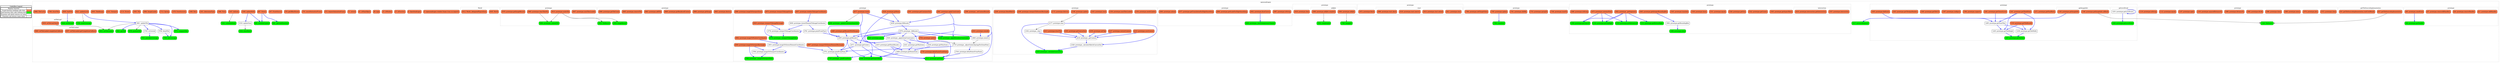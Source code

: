 digraph G {
concentrate = true;
			subgraph legend{
			rank = min;
			label = "legend";
			Legend [shape=none, margin=0, label = <
				<table cellspacing="0" cellpadding="0" border="1"><tr><td>Code2flow Legend</td></tr><tr><td>
				<table cellspacing="0">
				<tr><td>Regular function</td><td width="50px"></td></tr>
				<tr><td>Trunk function (nothing calls this)</td><td bgcolor='coral'></td></tr>
				<tr><td>Leaf function (this calls nothing else)</td><td bgcolor='green'></td></tr>
				<tr><td>Function call which returns no value</td><td>&#8594;</td></tr>
				<tr><td>Function call returns some value</td><td><font color='blue'>&#8594;</font></td></tr>
				</table></td></tr></table>
				>];}node463 [splines=ortho shape = "rect" style = "rounded,filled" fillcolor = "coral" label = "0: (openseadragon window frame (runs on import))" ];
node2 [splines=ortho shape = "rect" style = "rounded,filled" fillcolor = "coral" label = "9: OpenSeadragon" ];
node6 [splines=ortho shape = "rect" style = "rounded,filled" fillcolor = "coral" label = "27: isFunction" ];
node8 [splines=ortho shape = "rect" style = "rounded,filled" fillcolor = "coral" label = "33: isWindow" ];
node10 [splines=ortho shape = "rect" style = "rounded,filled" fillcolor = "coral" label = "36: type" ];
node12 [splines=ortho shape = "rect" style = "rounded,filled" fillcolor = "coral" label = "41: isPlainObject" ];
node18 [splines=ortho shape = "rect" style = "rounded,filled" fillcolor = "coral" label = "71: extend" ];
node21 [splines=ortho shape = "rect" style = "rounded,filled" fillcolor = "coral" label = "373: requestAnimationFrame" ];
node23 [splines=ortho shape = "rect" style = "rounded,filled" fillcolor = "coral" label = "376: cancelAnimationFrame" ];
node26 [splines=ortho shape = "rect" style = "rounded,filled" fillcolor = "coral" label = "379: getOffsetParent" ];
node33 [splines=ortho shape = "rect" style = "rounded,filled" fillcolor = "coral" label = "407: EventSource" ];
node36 [splines=ortho shape = "rect" style = "rounded,filled" fillcolor = "coral" label = "411: prototype.addHandler" ];
node38 [splines=ortho shape = "rect" style = "rounded,filled" fillcolor = "coral" label = "420: prototype.removeHandler" ];
node40 [splines=ortho shape = "rect" style = "rounded,filled" fillcolor = "coral" label = "437: prototype.removeAllHandlers" ];
node42 [splines=ortho shape = "rect" style = "rounded,filled" fillcolor = "green" label = "446: prototype.getHandler" ];
node44 [splines=ortho shape = "rect" style = "rounded,filled" fillcolor = "coral" label = "465: prototype.raiseEvent" ];
node53 [splines=ortho shape = "rect" style = "rounded,filled" fillcolor = "coral" label = "487: Viewer" ];
node55 [splines=ortho shape = "rect" style = "rounded,filled" fillcolor = "green" label = "908: _getSafeElemSize" ];
node61 [splines=ortho shape = "rect" style = "rounded,filled" fillcolor = "coral" label = "915: getTileSourceImplementation" ];
node58 [splines=ortho shape = "rect" style = "rounded,filled" fillcolor = "coral" label = "935: getTileSourceImplementation.waitUntilReady" ];
node65 [splines=ortho shape = "rect" style = "rounded,filled" fillcolor = "green" label = "995: scheduleUpdate" ];
node67 [splines=ortho shape = "rect" style = "rounded,filled" fillcolor = "coral" label = "1008: updateMulti" ];
node69 [splines=ortho shape = "rect" style = "rounded" label = "1018: updateOnce" ];
node71 [splines=ortho shape = "rect" style = "rounded,filled" fillcolor = "green" label = "1034: drawWorld" ];
node73 [splines=ortho shape = "rect" style = "rounded,filled" fillcolor = "green" label = "1041: scheduleZoom" ];
node75 [splines=ortho shape = "rect" style = "rounded,filled" fillcolor = "coral" label = "1047: doZoom" ];
node79 [splines=ortho shape = "rect" style = "rounded,filled" fillcolor = "coral" label = "1066: Point" ];
node82 [splines=ortho shape = "rect" style = "rounded,filled" fillcolor = "coral" label = "1072: prototype.clone" ];
node84 [splines=ortho shape = "rect" style = "rounded,filled" fillcolor = "coral" label = "1074: prototype.plus" ];
node86 [splines=ortho shape = "rect" style = "rounded,filled" fillcolor = "coral" label = "1080: prototype.minus" ];
node88 [splines=ortho shape = "rect" style = "rounded,filled" fillcolor = "coral" label = "1086: prototype.times" ];
node90 [splines=ortho shape = "rect" style = "rounded,filled" fillcolor = "coral" label = "1092: prototype.divide" ];
node92 [splines=ortho shape = "rect" style = "rounded,filled" fillcolor = "coral" label = "1098: prototype.distanceTo" ];
node94 [splines=ortho shape = "rect" style = "rounded,filled" fillcolor = "coral" label = "1103: prototype.squaredDistanceTo" ];
node96 [splines=ortho shape = "rect" style = "rounded,filled" fillcolor = "coral" label = "1107: prototype.apply" ];
node98 [splines=ortho shape = "rect" style = "rounded,filled" fillcolor = "coral" label = "1112: prototype.equals" ];
node100 [splines=ortho shape = "rect" style = "rounded,filled" fillcolor = "coral" label = "1119: prototype.toString" ];
node104 [splines=ortho shape = "rect" style = "rounded,filled" fillcolor = "green" label = "1128: TileSource" ];
node107 [splines=ortho shape = "rect" style = "rounded,filled" fillcolor = "green" label = "1237: prototype.getTileSize" ];
node109 [splines=ortho shape = "rect" style = "rounded" label = "1239: prototype.getTileWidth" ];
node111 [splines=ortho shape = "rect" style = "rounded" label = "1245: prototype.getTileHeight" ];
node116 [splines=ortho shape = "rect" style = "rounded" label = "1253: prototype.getLevelScale" ];
node115 [splines=ortho shape = "rect" style = "rounded,filled" fillcolor = "green" label = "1260: prototype.getLevelScale" ];
node118 [splines=ortho shape = "rect" style = "rounded" label = "1265: prototype.getNumTiles" ];
node120 [splines=ortho shape = "rect" style = "rounded,filled" fillcolor = "coral" label = "1271: prototype.getPixelRatio" ];
node122 [splines=ortho shape = "rect" style = "rounded,filled" fillcolor = "coral" label = "1281: prototype.getClosestLevel" ];
node124 [splines=ortho shape = "rect" style = "rounded,filled" fillcolor = "coral" label = "1291: prototype.getTileAtPoint" ];
node126 [splines=ortho shape = "rect" style = "rounded,filled" fillcolor = "coral" label = "1310: prototype.getTileBounds" ];
node130 [splines=ortho shape = "rect" style = "rounded,filled" fillcolor = "coral" label = "1330: prototype.getImageInfo" ];
node129 [splines=ortho shape = "rect" style = "rounded,filled" fillcolor = "coral" label = "1346: prototype.getImageInfo.callback" ];
node132 [splines=ortho shape = "rect" style = "rounded,filled" fillcolor = "coral" label = "1394: prototype.supports" ];
node134 [splines=ortho shape = "rect" style = "rounded,filled" fillcolor = "coral" label = "1397: prototype.configure" ];
node136 [splines=ortho shape = "rect" style = "rounded,filled" fillcolor = "coral" label = "1400: prototype.getTileUrl" ];
node138 [splines=ortho shape = "rect" style = "rounded,filled" fillcolor = "coral" label = "1403: prototype.getTileAjaxHeaders" ];
node140 [splines=ortho shape = "rect" style = "rounded,filled" fillcolor = "coral" label = "1405: prototype.tileExists" ];
node142 [splines=ortho shape = "rect" style = "rounded,filled" fillcolor = "green" label = "1417: processResponse" ];
node144 [splines=ortho shape = "rect" style = "rounded,filled" fillcolor = "coral" label = "1451: determineType" ];
node148 [splines=ortho shape = "rect" style = "rounded,filled" fillcolor = "coral" label = "1469: Rect" ];
node150 [splines=ortho shape = "rect" style = "rounded,filled" fillcolor = "coral" label = "1478: fromSummits" ];
node153 [splines=ortho shape = "rect" style = "rounded,filled" fillcolor = "green" label = "1498: prototype.clone" ];
node155 [splines=ortho shape = "rect" style = "rounded,filled" fillcolor = "coral" label = "1505: prototype.getAspectRatio" ];
node157 [splines=ortho shape = "rect" style = "rounded,filled" fillcolor = "green" label = "1509: prototype.getTopLeft" ];
node159 [splines=ortho shape = "rect" style = "rounded,filled" fillcolor = "green" label = "1513: prototype.getBottomRight" ];
node161 [splines=ortho shape = "rect" style = "rounded,filled" fillcolor = "green" label = "1516: prototype.getTopRight" ];
node163 [splines=ortho shape = "rect" style = "rounded,filled" fillcolor = "green" label = "1519: prototype.getBottomLeft" ];
node165 [splines=ortho shape = "rect" style = "rounded,filled" fillcolor = "coral" label = "1522: prototype.getCenter" ];
node167 [splines=ortho shape = "rect" style = "rounded,filled" fillcolor = "coral" label = "1528: prototype.getSize" ];
node169 [splines=ortho shape = "rect" style = "rounded,filled" fillcolor = "coral" label = "1531: prototype.equals" ];
node171 [splines=ortho shape = "rect" style = "rounded,filled" fillcolor = "coral" label = "1538: prototype.times" ];
node173 [splines=ortho shape = "rect" style = "rounded,filled" fillcolor = "coral" label = "1545: prototype.translate" ];
node177 [splines=ortho shape = "rect" style = "rounded,filled" fillcolor = "coral" label = "1557: prototype.intersection" ];
node176 [splines=ortho shape = "rect" style = "rounded,filled" fillcolor = "coral" label = "1610: prototype.intersection.getIntersection" ];
node179 [splines=ortho shape = "rect" style = "rounded,filled" fillcolor = "coral" label = "1652: prototype._getSegments" ];
node181 [splines=ortho shape = "rect" style = "rounded" label = "1664: prototype.getBoundingBox" ];
node183 [splines=ortho shape = "rect" style = "rounded,filled" fillcolor = "coral" label = "1665: prototype.getIntegerBoundingBox" ];
node185 [splines=ortho shape = "rect" style = "rounded,filled" fillcolor = "coral" label = "1675: prototype.containsPoint" ];
node187 [splines=ortho shape = "rect" style = "rounded,filled" fillcolor = "coral" label = "1696: prototype.toString" ];
node194 [splines=ortho shape = "rect" style = "rounded,filled" fillcolor = "coral" label = "1713: Spring" ];
node197 [splines=ortho shape = "rect" style = "rounded,filled" fillcolor = "coral" label = "1748: prototype.resetTo" ];
node199 [splines=ortho shape = "rect" style = "rounded,filled" fillcolor = "coral" label = "1753: prototype.springTo" ];
node201 [splines=ortho shape = "rect" style = "rounded,filled" fillcolor = "coral" label = "1761: prototype.shiftBy" ];
node203 [splines=ortho shape = "rect" style = "rounded,filled" fillcolor = "coral" label = "1765: prototype.update" ];
node205 [splines=ortho shape = "rect" style = "rounded,filled" fillcolor = "coral" label = "1786: prototype.isAtTargetValue" ];
node207 [splines=ortho shape = "rect" style = "rounded,filled" fillcolor = "green" label = "1788: transform" ];
node226 [splines=ortho shape = "rect" style = "rounded,filled" fillcolor = "coral" label = "1884: ImageLoader" ];
node211 [splines=ortho shape = "rect" style = "rounded,filled" fillcolor = "green" label = "1798: ImageJob" ];
node222 [splines=ortho shape = "rect" style = "rounded,filled" fillcolor = "coral" label = "1811: prototype.start" ];
node215 [splines=ortho shape = "rect" style = "rounded,filled" fillcolor = "coral" label = "1814: prototype.start.onload" ];
node217 [splines=ortho shape = "rect" style = "rounded,filled" fillcolor = "coral" label = "1818: prototype.start.onerror" ];
node221 [splines=ortho shape = "rect" style = "rounded,filled" fillcolor = "coral" label = "1866: prototype.start.abort" ];
node224 [splines=ortho shape = "rect" style = "rounded,filled" fillcolor = "coral" label = "1872: prototype.finish" ];
node232 [splines=ortho shape = "rect" style = "rounded,filled" fillcolor = "coral" label = "1894: prototype.addJob" ];
node230 [splines=ortho shape = "rect" style = "rounded,filled" fillcolor = "coral" label = "1896: prototype.addJob.complete" ];
node234 [splines=ortho shape = "rect" style = "rounded,filled" fillcolor = "coral" label = "1918: prototype.clear" ];
node236 [splines=ortho shape = "rect" style = "rounded,filled" fillcolor = "green" label = "1930: completeJob" ];
node240 [splines=ortho shape = "rect" style = "rounded,filled" fillcolor = "coral" label = "1945: Tile" ];
node243 [splines=ortho shape = "rect" style = "rounded,filled" fillcolor = "coral" label = "1997: prototype.toString" ];
node245 [splines=ortho shape = "rect" style = "rounded,filled" fillcolor = "green" label = "2000: prototype._hasTransparencyChannel" ];
node247 [splines=ortho shape = "rect" style = "rounded,filled" fillcolor = "coral" label = "2002: prototype.drawCanvas" ];
node249 [splines=ortho shape = "rect" style = "rounded,filled" fillcolor = "coral" label = "2064: prototype.getScaleForEdgeSmoothing" ];
node253 [splines=ortho shape = "rect" style = "rounded,filled" fillcolor = "coral" label = "2077: prototype.getTranslationForEdgeSmoothing" ];
node255 [splines=ortho shape = "rect" style = "rounded,filled" fillcolor = "coral" label = "2090: prototype.unload" ];
node259 [splines=ortho shape = "rect" style = "rounded,filled" fillcolor = "coral" label = "2114: Drawer" ];
node262 [splines=ortho shape = "rect" style = "rounded,filled" fillcolor = "coral" label = "2154: prototype.needsUpdate" ];
node264 [splines=ortho shape = "rect" style = "rounded,filled" fillcolor = "coral" label = "2158: prototype.numTilesLoaded" ];
node266 [splines=ortho shape = "rect" style = "rounded,filled" fillcolor = "coral" label = "2163: prototype.reset" ];
node268 [splines=ortho shape = "rect" style = "rounded,filled" fillcolor = "coral" label = "2168: prototype.update" ];
node270 [splines=ortho shape = "rect" style = "rounded,filled" fillcolor = "coral" label = "2172: prototype.destroy" ];
node272 [splines=ortho shape = "rect" style = "rounded" label = "2177: prototype.clear" ];
node274 [splines=ortho shape = "rect" style = "rounded" label = "2192: prototype._clear" ];
node276 [splines=ortho shape = "rect" style = "rounded,filled" fillcolor = "coral" label = "2200: prototype.viewportToDrawerRectangle" ];
node278 [splines=ortho shape = "rect" style = "rounded,filled" fillcolor = "coral" label = "2213: prototype.drawTile" ];
node280 [splines=ortho shape = "rect" style = "rounded" label = "2218: prototype._getContext" ];
node282 [splines=ortho shape = "rect" style = "rounded,filled" fillcolor = "coral" label = "2233: prototype.saveContext" ];
node284 [splines=ortho shape = "rect" style = "rounded,filled" fillcolor = "coral" label = "2237: prototype.restoreContext" ];
node286 [splines=ortho shape = "rect" style = "rounded,filled" fillcolor = "coral" label = "2239: prototype.setClip" ];
node288 [splines=ortho shape = "rect" style = "rounded,filled" fillcolor = "coral" label = "2248: prototype.blendSketch" ];
node290 [splines=ortho shape = "rect" style = "rounded,filled" fillcolor = "coral" label = "2305: prototype.getCanvasSize" ];
node292 [splines=ortho shape = "rect" style = "rounded,filled" fillcolor = "green" label = "2310: prototype._calculateCanvasSize" ];
node294 [splines=ortho shape = "rect" style = "rounded" label = "2326: prototype._calculateSketchCanvasSize" ];
node298 [splines=ortho shape = "rect" style = "rounded,filled" fillcolor = "coral" label = "2331: Viewport" ];
node301 [splines=ortho shape = "rect" style = "rounded,filled" fillcolor = "coral" label = "2396: prototype._setContentBounds" ];
node303 [splines=ortho shape = "rect" style = "rounded" label = "2408: prototype.getHomeZoom" ];
node305 [splines=ortho shape = "rect" style = "rounded" label = "2415: prototype.getHomeBounds" ];
node307 [splines=ortho shape = "rect" style = "rounded,filled" fillcolor = "coral" label = "2428: prototype.goHome" ];
node309 [splines=ortho shape = "rect" style = "rounded" label = "2431: prototype.getMinZoom" ];
node311 [splines=ortho shape = "rect" style = "rounded" label = "2438: prototype.getMaxZoom" ];
node313 [splines=ortho shape = "rect" style = "rounded,filled" fillcolor = "green" label = "2446: prototype.getAspectRatio" ];
node315 [splines=ortho shape = "rect" style = "rounded,filled" fillcolor = "coral" label = "2451: prototype.getContainerSize" ];
node317 [splines=ortho shape = "rect" style = "rounded" label = "2455: prototype.getBounds" ];
node319 [splines=ortho shape = "rect" style = "rounded,filled" fillcolor = "coral" label = "2468: prototype.getBoundsWithMargins" ];
node321 [splines=ortho shape = "rect" style = "rounded" label = "2471: prototype.getCenter" ];
node323 [splines=ortho shape = "rect" style = "rounded,filled" fillcolor = "green" label = "2513: prototype.getZoom" ];
node325 [splines=ortho shape = "rect" style = "rounded" label = "2520: prototype._applyZoomConstraints" ];
node327 [splines=ortho shape = "rect" style = "rounded,filled" fillcolor = "green" label = "2526: prototype._applyBoundaryConstraints" ];
node329 [splines=ortho shape = "rect" style = "rounded,filled" fillcolor = "coral" label = "2561: prototype.applyConstraints" ];
node331 [splines=ortho shape = "rect" style = "rounded" label = "2579: prototype._fitBounds" ];
node333 [splines=ortho shape = "rect" style = "rounded" label = "2639: prototype.fitBounds" ];
node335 [splines=ortho shape = "rect" style = "rounded,filled" fillcolor = "green" label = "2645: prototype.panTo" ];
node337 [splines=ortho shape = "rect" style = "rounded,filled" fillcolor = "coral" label = "2654: prototype.zoomBy" ];
node339 [splines=ortho shape = "rect" style = "rounded" label = "2660: prototype.zoomTo" ];
node341 [splines=ortho shape = "rect" style = "rounded,filled" fillcolor = "coral" label = "2677: prototype.resize" ];
node343 [splines=ortho shape = "rect" style = "rounded,filled" fillcolor = "green" label = "2696: prototype._updateContainerInnerSize" ];
node347 [splines=ortho shape = "rect" style = "rounded,filled" fillcolor = "coral" label = "2702: prototype.update" ];
node349 [splines=ortho shape = "rect" style = "rounded" label = "2719: prototype._adjustCenterSpringsForZoomPoint" ];
node351 [splines=ortho shape = "rect" style = "rounded,filled" fillcolor = "coral" label = "2739: prototype.deltaPixelsFromPoints" ];
node353 [splines=ortho shape = "rect" style = "rounded" label = "2744: prototype.deltaPointsFromPixels" ];
node355 [splines=ortho shape = "rect" style = "rounded" label = "2751: prototype.pixelFromPoint" ];
node357 [splines=ortho shape = "rect" style = "rounded,filled" fillcolor = "green" label = "2755: prototype._pixelFromPoint" ];
node359 [splines=ortho shape = "rect" style = "rounded" label = "2761: prototype.pointFromPixel" ];
node361 [splines=ortho shape = "rect" style = "rounded,filled" fillcolor = "green" label = "2770: prototype._viewportToImageDelta" ];
node363 [splines=ortho shape = "rect" style = "rounded" label = "2776: prototype.viewportToImageCoordinates" ];
node365 [splines=ortho shape = "rect" style = "rounded,filled" fillcolor = "green" label = "2790: prototype._imageToViewportDelta" ];
node367 [splines=ortho shape = "rect" style = "rounded" label = "2796: prototype.imageToViewportCoordinates" ];
node369 [splines=ortho shape = "rect" style = "rounded,filled" fillcolor = "coral" label = "2809: prototype.imageToViewportRectangle" ];
node371 [splines=ortho shape = "rect" style = "rounded,filled" fillcolor = "coral" label = "2829: prototype.viewportToImageRectangle" ];
node373 [splines=ortho shape = "rect" style = "rounded" label = "2849: prototype.viewerElementToImageCoordinates" ];
node375 [splines=ortho shape = "rect" style = "rounded" label = "2853: prototype.imageToViewerElementCoordinates" ];
node377 [splines=ortho shape = "rect" style = "rounded,filled" fillcolor = "coral" label = "2857: prototype.windowToImageCoordinates" ];
node379 [splines=ortho shape = "rect" style = "rounded,filled" fillcolor = "coral" label = "2862: prototype.imageToWindowCoordinates" ];
node381 [splines=ortho shape = "rect" style = "rounded,filled" fillcolor = "coral" label = "2867: prototype.viewportToViewerElementRectangle" ];
node383 [splines=ortho shape = "rect" style = "rounded,filled" fillcolor = "coral" label = "2875: prototype.viewportToImageZoom" ];
node385 [splines=ortho shape = "rect" style = "rounded,filled" fillcolor = "coral" label = "2886: prototype.imageToViewportZoom" ];
node389 [splines=ortho shape = "rect" style = "rounded,filled" fillcolor = "coral" label = "2905: TiledImage" ];
node391 [splines=ortho shape = "rect" style = "rounded,filled" fillcolor = "coral" label = "3421: updateLevel" ];
node393 [splines=ortho shape = "rect" style = "rounded" label = "3461: updateTile" ];
node395 [splines=ortho shape = "rect" style = "rounded,filled" fillcolor = "green" label = "3541: getTile" ];
node397 [splines=ortho shape = "rect" style = "rounded,filled" fillcolor = "coral" label = "3609: loadTile" ];
node401 [splines=ortho shape = "rect" style = "rounded,filled" fillcolor = "green" label = "3629: onTileLoad" ];
node400 [splines=ortho shape = "rect" style = "rounded,filled" fillcolor = "coral" label = "3638: onTileLoad.finish" ];
node407 [splines=ortho shape = "rect" style = "rounded,filled" fillcolor = "green" label = "3653: setTileLoaded" ];
node404 [splines=ortho shape = "rect" style = "rounded,filled" fillcolor = "coral" label = "3657: setTileLoaded.getCompletionCallback" ];
node406 [splines=ortho shape = "rect" style = "rounded,filled" fillcolor = "coral" label = "3660: setTileLoaded.completionCallback" ];
node409 [splines=ortho shape = "rect" style = "rounded,filled" fillcolor = "green" label = "3678: positionTile" ];
node411 [splines=ortho shape = "rect" style = "rounded" label = "3708: blendTile" ];
node413 [splines=ortho shape = "rect" style = "rounded,filled" fillcolor = "green" label = "3721: providesCoverage" ];
node415 [splines=ortho shape = "rect" style = "rounded" label = "3745: isCovered" ];
node417 [splines=ortho shape = "rect" style = "rounded,filled" fillcolor = "green" label = "3759: setCoverage" ];
node419 [splines=ortho shape = "rect" style = "rounded,filled" fillcolor = "green" label = "3768: resetCoverage" ];
node421 [splines=ortho shape = "rect" style = "rounded,filled" fillcolor = "green" label = "3771: compareTiles" ];
node423 [splines=ortho shape = "rect" style = "rounded,filled" fillcolor = "coral" label = "3786: drawTiles" ];
node444 [splines=ortho shape = "rect" style = "rounded,filled" fillcolor = "coral" label = "3896: TileCache" ];
node427 [splines=ortho shape = "rect" style = "rounded,filled" fillcolor = "green" label = "3853: TileRecord" ];
node429 [splines=ortho shape = "rect" style = "rounded,filled" fillcolor = "green" label = "3858: ImageRecord" ];
node432 [splines=ortho shape = "rect" style = "rounded,filled" fillcolor = "coral" label = "3863: prototype.destroy" ];
node434 [splines=ortho shape = "rect" style = "rounded,filled" fillcolor = "coral" label = "3868: prototype.getImage" ];
node436 [splines=ortho shape = "rect" style = "rounded,filled" fillcolor = "coral" label = "3869: prototype.getRenderedContext" ];
node438 [splines=ortho shape = "rect" style = "rounded,filled" fillcolor = "coral" label = "3883: prototype.addTile" ];
node440 [splines=ortho shape = "rect" style = "rounded,filled" fillcolor = "coral" label = "3885: prototype.removeTile" ];
node442 [splines=ortho shape = "rect" style = "rounded,filled" fillcolor = "coral" label = "3896: prototype.getTileCount" ];
node447 [splines=ortho shape = "rect" style = "rounded,filled" fillcolor = "coral" label = "3907: prototype.numTilesLoaded" ];
node449 [splines=ortho shape = "rect" style = "rounded,filled" fillcolor = "coral" label = "3910: prototype.cacheTile" ];
node451 [splines=ortho shape = "rect" style = "rounded,filled" fillcolor = "coral" label = "3965: prototype.clearTilesFor" ];
node453 [splines=ortho shape = "rect" style = "rounded,filled" fillcolor = "coral" label = "3979: prototype.getImageRecord" ];
node455 [splines=ortho shape = "rect" style = "rounded,filled" fillcolor = "green" label = "3984: prototype._unloadTile" ];
node461 [splines=ortho shape = "rect" style = "rounded,filled" fillcolor = "coral" label = "4005: World" ];
node460 [splines=ortho shape = "rect" style = "rounded,filled" fillcolor = "coral" label = "4012: World._delegatedFigureSizes" ];
node44 -> node42 [color="blue" penwidth="2"];
node53 -> node55 [color="blue" penwidth="2"];
node53 -> node65 [color="blue" penwidth="2"];
node61 -> node104;
node67 -> node65 [color="blue" penwidth="2"];
node67 -> node69 [color="blue" penwidth="2"];
node69 -> node71;
node75 -> node73;
node109 -> node107 [color="blue" penwidth="2"];
node111 -> node107 [color="blue" penwidth="2"];
node116 -> node116 [color="blue" penwidth="2"];
node116 -> node115 [color="blue" penwidth="2"];
node118 -> node109 [color="blue" penwidth="2"];
node118 -> node111 [color="blue" penwidth="2"];
node122 -> node118 [color="blue" penwidth="2"];
node124 -> node109 [color="blue" penwidth="2"];
node124 -> node111 [color="blue" penwidth="2"];
node124 -> node118 [color="blue" penwidth="2"];
node126 -> node109 [color="blue" penwidth="2"];
node126 -> node111 [color="blue" penwidth="2"];
node130 -> node142 [color="blue" penwidth="2"];
node129 -> node104;
node140 -> node118 [color="blue" penwidth="2"];
node179 -> node157 [color="blue" penwidth="2"];
node179 -> node159 [color="blue" penwidth="2"];
node179 -> node161 [color="blue" penwidth="2"];
node179 -> node163 [color="blue" penwidth="2"];
node181 -> node153 [color="blue" penwidth="2"];
node183 -> node181 [color="blue" penwidth="2"];
node185 -> node157 [color="blue" penwidth="2"];
node185 -> node161 [color="blue" penwidth="2"];
node185 -> node163 [color="blue" penwidth="2"];
node203 -> node207 [color="blue" penwidth="2"];
node232 -> node211;
node230 -> node236;
node247 -> node245 [color="blue" penwidth="2"];
node268 -> node272;
node272 -> node274;
node272 -> node292 [color="blue" penwidth="2"];
node272 -> node294 [color="blue" penwidth="2"];
node274 -> node280 [color="blue" penwidth="2"];
node278 -> node280 [color="blue" penwidth="2"];
node280 -> node294 [color="blue" penwidth="2"];
node282 -> node280 [color="blue" penwidth="2"];
node284 -> node280 [color="blue" penwidth="2"];
node286 -> node280 [color="blue" penwidth="2"];
node290 -> node280 [color="blue" penwidth="2"];
node294 -> node292 [color="blue" penwidth="2"];
node303 -> node313 [color="blue" penwidth="2"];
node305 -> node303 [color="blue" penwidth="2"];
node305 -> node313 [color="blue" penwidth="2"];
node307 -> node305 [color="blue" penwidth="2"];
node307 -> node333 [color="blue" penwidth="2"];
node309 -> node303 [color="blue" penwidth="2"];
node311 -> node303 [color="blue" penwidth="2"];
node317 -> node313 [color="blue" penwidth="2"];
node317 -> node321 [color="blue" penwidth="2"];
node317 -> node323 [color="blue" penwidth="2"];
node319 -> node317 [color="blue" penwidth="2"];
node321 -> node313 [color="blue" penwidth="2"];
node321 -> node323 [color="blue" penwidth="2"];
node321 -> node355 [color="blue" penwidth="2"];
node321 -> node357 [color="blue" penwidth="2"];
node325 -> node309 [color="blue" penwidth="2"];
node325 -> node311 [color="blue" penwidth="2"];
node329 -> node317 [color="blue" penwidth="2"];
node329 -> node323 [color="blue" penwidth="2"];
node329 -> node325 [color="blue" penwidth="2"];
node329 -> node327 [color="blue" penwidth="2"];
node329 -> node333 [color="blue" penwidth="2"];
node329 -> node339 [color="blue" penwidth="2"];
node331 -> node313 [color="blue" penwidth="2"];
node331 -> node317 [color="blue" penwidth="2"];
node331 -> node321 [color="blue" penwidth="2"];
node331 -> node323 [color="blue" penwidth="2"];
node331 -> node325 [color="blue" penwidth="2"];
node331 -> node327 [color="blue" penwidth="2"];
node331 -> node335 [color="blue" penwidth="2"];
node331 -> node339 [color="blue" penwidth="2"];
node333 -> node331 [color="blue" penwidth="2"];
node337 -> node339 [color="blue" penwidth="2"];
node339 -> node349;
node341 -> node313 [color="blue" penwidth="2"];
node341 -> node317 [color="blue" penwidth="2"];
node341 -> node333 [color="blue" penwidth="2"];
node341 -> node343;
node347 -> node349;
node349 -> node353 [color="blue" penwidth="2"];
node349 -> node355 [color="blue" penwidth="2"];
node351 -> node323 [color="blue" penwidth="2"];
node353 -> node323 [color="blue" penwidth="2"];
node355 -> node317 [color="blue" penwidth="2"];
node355 -> node357 [color="blue" penwidth="2"];
node359 -> node317 [color="blue" penwidth="2"];
node363 -> node361 [color="blue" penwidth="2"];
node363 -> node363 [color="blue" penwidth="2"];
node367 -> node365 [color="blue" penwidth="2"];
node367 -> node367 [color="blue" penwidth="2"];
node369 -> node365 [color="blue" penwidth="2"];
node369 -> node367 [color="blue" penwidth="2"];
node371 -> node361 [color="blue" penwidth="2"];
node371 -> node363 [color="blue" penwidth="2"];
node373 -> node359 [color="blue" penwidth="2"];
node373 -> node363 [color="blue" penwidth="2"];
node375 -> node355 [color="blue" penwidth="2"];
node375 -> node367 [color="blue" penwidth="2"];
node377 -> node373 [color="blue" penwidth="2"];
node379 -> node375 [color="blue" penwidth="2"];
node381 -> node355 [color="blue" penwidth="2"];
node391 -> node393 [color="blue" penwidth="2"];
node391 -> node419;
node393 -> node395 [color="blue" penwidth="2"];
node393 -> node407;
node393 -> node409;
node393 -> node411 [color="blue" penwidth="2"];
node393 -> node415 [color="blue" penwidth="2"];
node393 -> node417 [color="blue" penwidth="2"];
node393 -> node421 [color="blue" penwidth="2"];
node397 -> node401 [color="blue" penwidth="2"];
node400 -> node407;
node411 -> node417 [color="blue" penwidth="2"];
node415 -> node413 [color="blue" penwidth="2"];
node449 -> node427;
node449 -> node429;
node449 -> node455;
node451 -> node455;
subgraph clusteropenseadragon0{
node463 node2 node6 node8 node10 node12 node18 node21 node23 node26 node33 node36 node38 node40 node42 node44 node53 node55 node61 node58 node65 node67 node69 node71 node73 node75 node79 node82 node84 node86 node88 node90 node92 node94 node96 node98 node100 node104 node107 node109 node111 node116 node115 node118 node120 node122 node124 node126 node130 node129 node132 node134 node136 node138 node140 node142 node144 node148 node150 node153 node155 node157 node159 node161 node163 node165 node167 node169 node171 node173 node177 node176 node179 node181 node183 node185 node187 node194 node197 node199 node201 node203 node205 node207 node226 node211 node222 node215 node217 node221 node224 node232 node230 node234 node236 node240 node243 node245 node247 node249 node253 node255 node259 node262 node264 node266 node268 node270 node272 node274 node276 node278 node280 node282 node284 node286 node288 node290 node292 node294 node298 node301 node303 node305 node307 node309 node311 node313 node315 node317 node319 node321 node323 node325 node327 node329 node331 node333 node335 node337 node339 node341 node343 node347 node349 node351 node353 node355 node357 node359 node361 node363 node365 node367 node369 node371 node373 node375 node377 node379 node381 node383 node385 node389 node391 node393 node395 node397 node401 node400 node407 node404 node406 node409 node411 node413 node415 node417 node419 node421 node423 node444 node427 node429 node432 node434 node436 node438 node440 node442 node447 node449 node451 node453 node455 node461 node460 node2 node6 node8 node10 node12 node18 node21 node23 node26 node33 node53 node55 node65 node67 node69 node71 node73 node75 node79 node104 node142 node144 node148 node150 node194 node207 node226 node211 node236 node240 node259 node298 node389 node391 node393 node395 node397 node409 node411 node413 node415 node417 node419 node421 node423 node444 node427 node429 ;
label="openseadragon";
style=filled;
color=black;
graph[style=dotted];
subgraph clusterprototype34{
node36 node38 node40 node42 node44 node36 node38 node40 node42 node44 ;
label="prototype";
style=filled;
color=black;
graph[style=dotted];
}subgraph clustergetTileSourceImplementation56{
node61 node58 node58 ;
label="getTileSourceImplementation";
style=filled;
color=black;
graph[style=dotted];
}subgraph clusterprototype80{
node82 node84 node86 node88 node90 node92 node94 node96 node98 node100 node82 node84 node86 node88 node90 node92 node94 node96 node98 node100 ;
label="prototype";
style=filled;
color=black;
graph[style=dotted];
}subgraph clusterprototype105{
node107 node109 node111 node116 node115 node118 node120 node122 node124 node126 node130 node129 node132 node134 node136 node138 node140 node107 node109 node111 node118 node120 node122 node124 node126 node132 node134 node136 node138 node140 ;
label="prototype";
style=filled;
color=black;
graph[style=dotted];
subgraph clustergetLevelScale112{
node116 node115 node115 ;
label="getLevelScale";
style=filled;
color=black;
graph[style=dotted];
}subgraph clustergetImageInfo127{
node130 node129 node129 ;
label="getImageInfo";
style=filled;
color=black;
graph[style=dotted];
}}subgraph clusterprototype151{
node153 node155 node157 node159 node161 node163 node165 node167 node169 node171 node173 node177 node176 node179 node181 node183 node185 node187 node153 node155 node157 node159 node161 node163 node165 node167 node169 node171 node173 node179 node181 node183 node185 node187 ;
label="prototype";
style=filled;
color=black;
graph[style=dotted];
subgraph clusterintersection174{
node177 node176 node176 ;
label="intersection";
style=filled;
color=black;
graph[style=dotted];
}}subgraph clusterprototype195{
node197 node199 node201 node203 node205 node197 node199 node201 node203 node205 ;
label="prototype";
style=filled;
color=black;
graph[style=dotted];
}subgraph clusterprototype212{
node222 node215 node217 node221 node224 node224 ;
label="prototype";
style=filled;
color=black;
graph[style=dotted];
subgraph clusterstart213{
node222 node215 node217 node221 node215 node217 node221 ;
label="start";
style=filled;
color=black;
graph[style=dotted];
}}subgraph clusterprototype227{
node232 node230 node234 node234 ;
label="prototype";
style=filled;
color=black;
graph[style=dotted];
subgraph clusteraddJob228{
node232 node230 node230 ;
label="addJob";
style=filled;
color=black;
graph[style=dotted];
}}subgraph clusterprototype241{
node243 node245 node247 node249 node253 node255 node243 node245 node247 node249 node253 node255 ;
label="prototype";
style=filled;
color=black;
graph[style=dotted];
}subgraph clusterprototype260{
node262 node264 node266 node268 node270 node272 node274 node276 node278 node280 node282 node284 node286 node288 node290 node292 node294 node262 node264 node266 node268 node270 node272 node274 node276 node278 node280 node282 node284 node286 node288 node290 node292 node294 ;
label="prototype";
style=filled;
color=black;
graph[style=dotted];
}subgraph clusterprototype299{
node301 node303 node305 node307 node309 node311 node313 node315 node317 node319 node321 node323 node325 node327 node329 node331 node333 node335 node337 node339 node341 node343 node347 node349 node351 node353 node355 node357 node359 node361 node363 node365 node367 node369 node371 node373 node375 node377 node379 node381 node383 node385 node301 node303 node305 node307 node309 node311 node313 node315 node317 node319 node321 node323 node325 node327 node329 node331 node333 node335 node337 node339 node341 node343 node347 node349 node351 node353 node355 node357 node359 node361 node363 node365 node367 node369 node371 node373 node375 node377 node379 node381 node383 node385 ;
label="prototype";
style=filled;
color=black;
graph[style=dotted];
}subgraph clusteronTileLoad398{
node401 node400 node400 ;
label="onTileLoad";
style=filled;
color=black;
graph[style=dotted];
}subgraph clustersetTileLoaded402{
node407 node404 node406 node404 node406 ;
label="setTileLoaded";
style=filled;
color=black;
graph[style=dotted];
}subgraph clusterprototype430{
node432 node434 node436 node438 node440 node442 node432 node434 node436 node438 node440 node442 ;
label="prototype";
style=filled;
color=black;
graph[style=dotted];
}subgraph clusterprototype445{
node447 node449 node451 node453 node455 node447 node449 node451 node453 node455 ;
label="prototype";
style=filled;
color=black;
graph[style=dotted];
}subgraph clusterWorld458{
node461 node460 node460 ;
label="World";
style=filled;
color=black;
graph[style=dotted];
}};
}